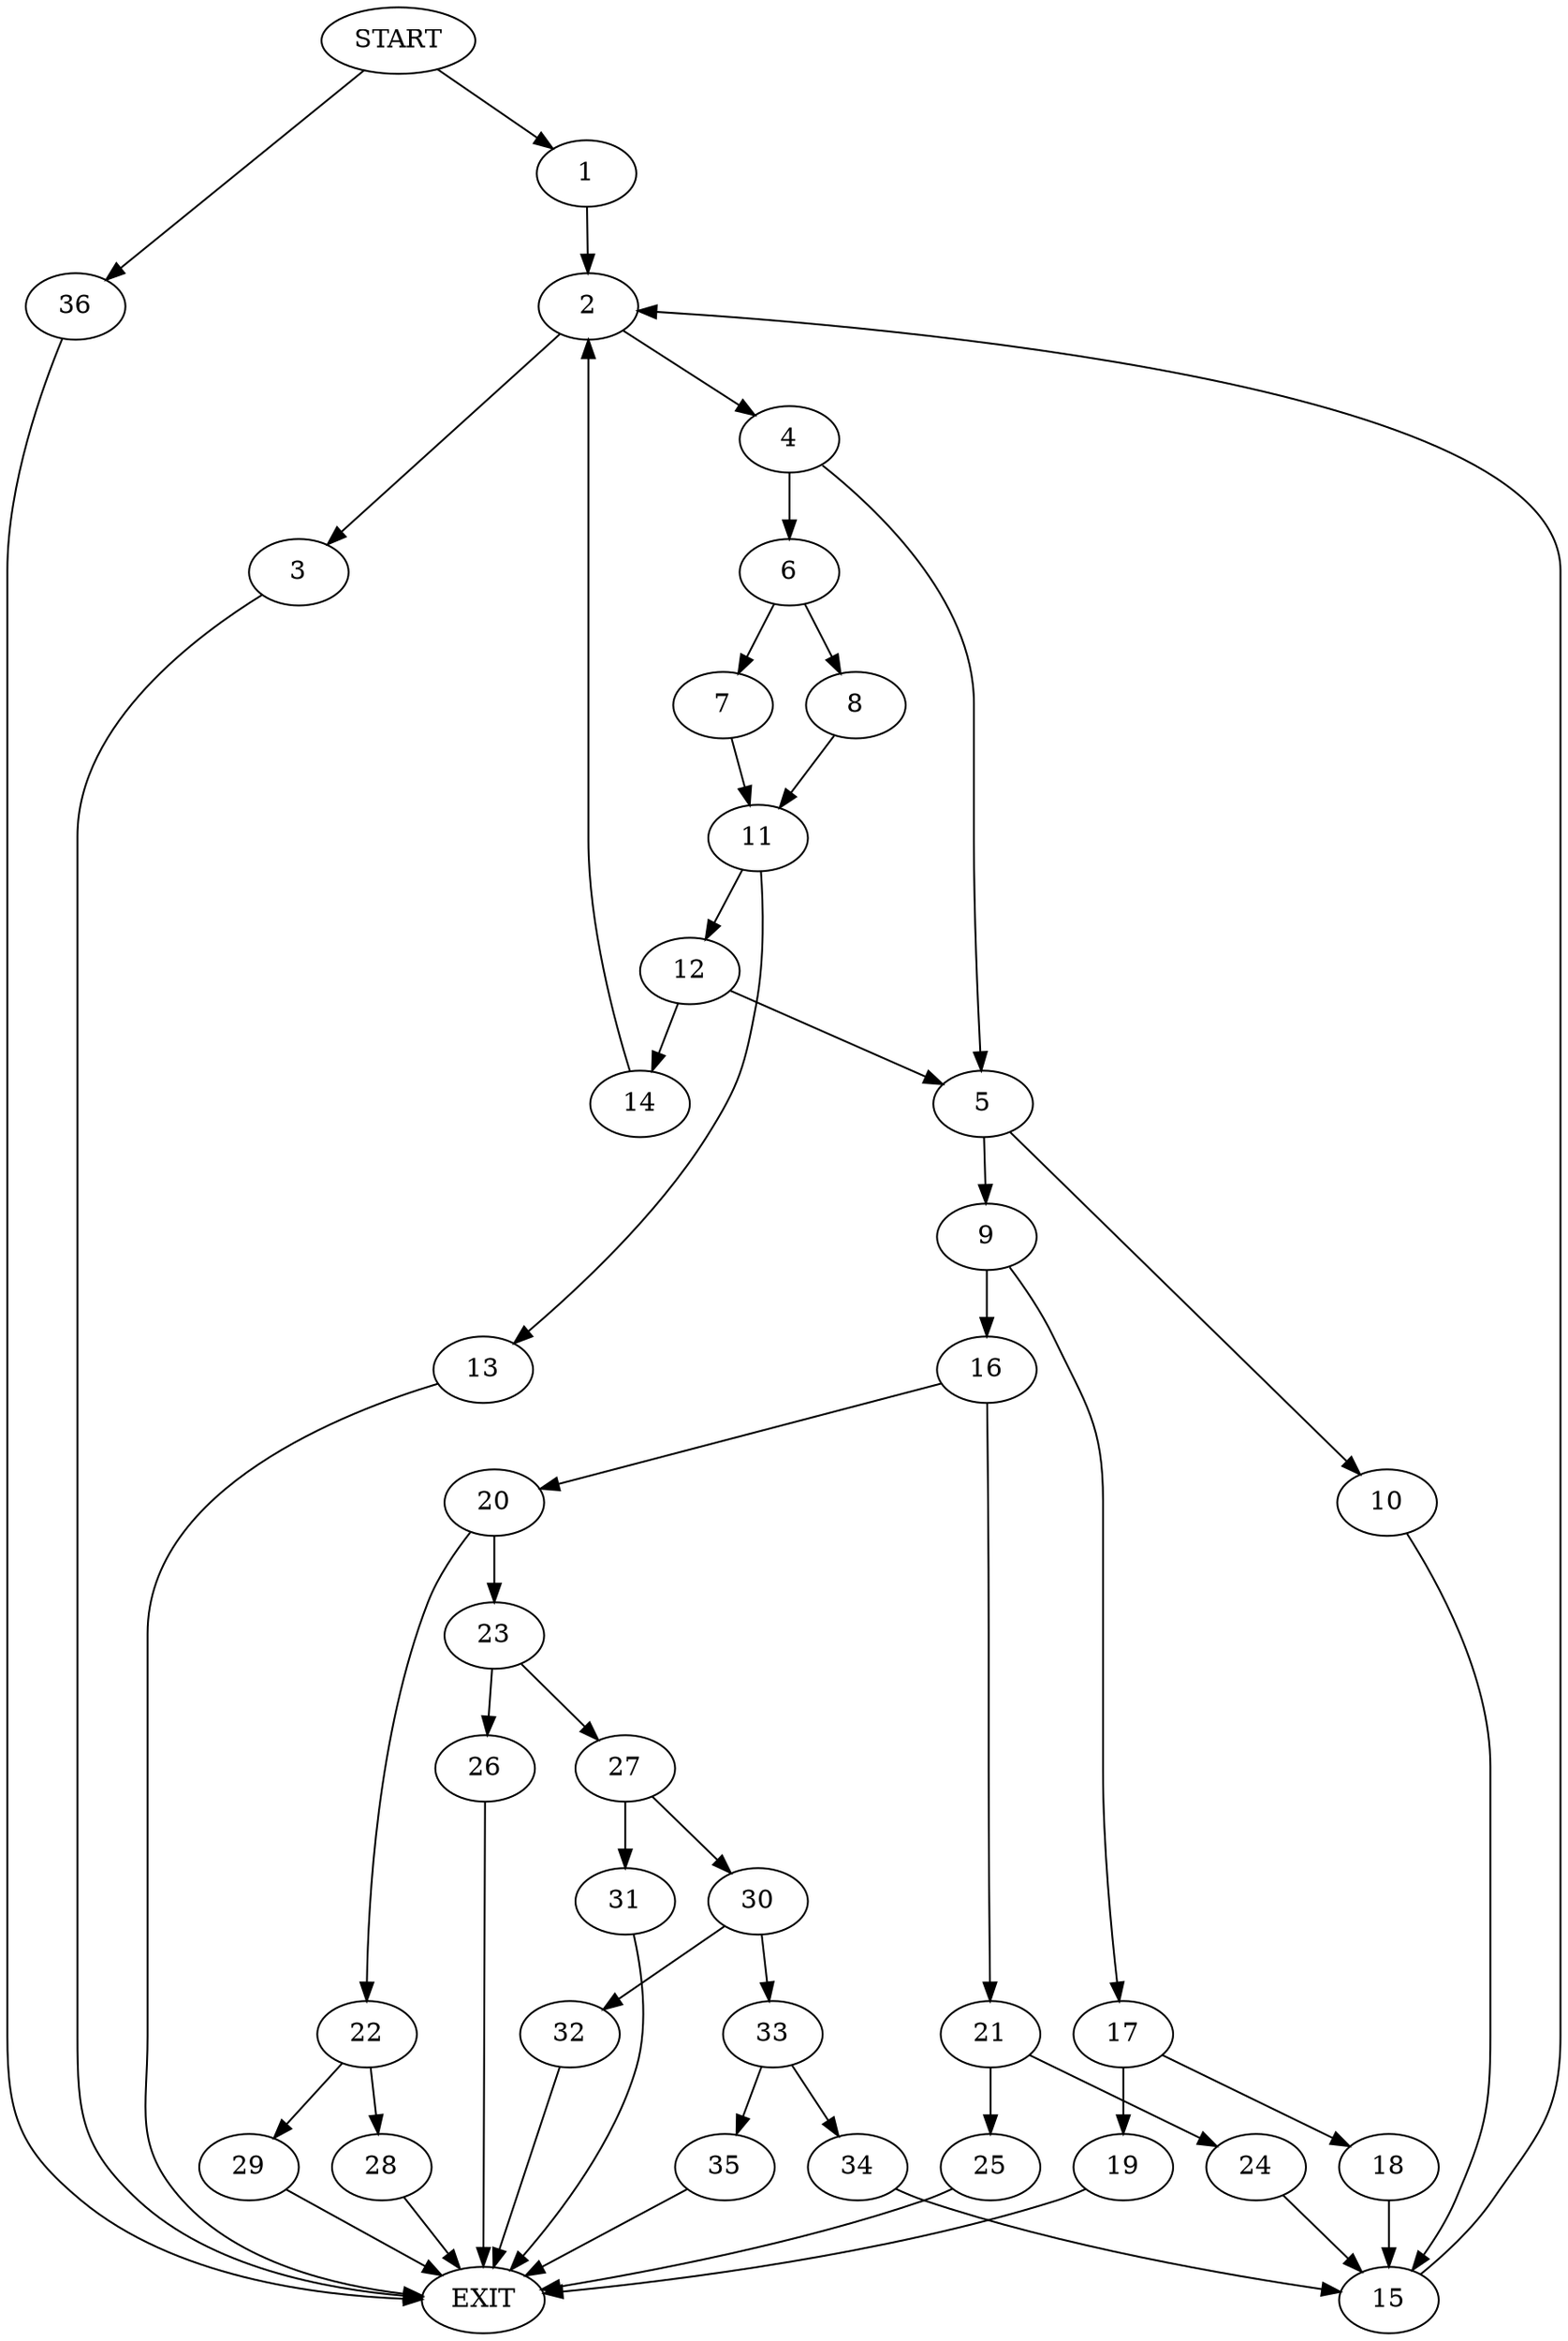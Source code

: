 digraph {
0 [label="START"]
37 [label="EXIT"]
0 -> 1
1 -> 2
2 -> 3
2 -> 4
4 -> 5
4 -> 6
3 -> 37
6 -> 7
6 -> 8
5 -> 9
5 -> 10
7 -> 11
8 -> 11
11 -> 12
11 -> 13
13 -> 37
12 -> 5
12 -> 14
14 -> 2
10 -> 15
9 -> 16
9 -> 17
15 -> 2
17 -> 18
17 -> 19
16 -> 20
16 -> 21
19 -> 37
18 -> 15
20 -> 22
20 -> 23
21 -> 24
21 -> 25
25 -> 37
24 -> 15
23 -> 26
23 -> 27
22 -> 28
22 -> 29
27 -> 30
27 -> 31
26 -> 37
31 -> 37
30 -> 32
30 -> 33
32 -> 37
33 -> 34
33 -> 35
35 -> 37
34 -> 15
29 -> 37
28 -> 37
0 -> 36
36 -> 37
}
